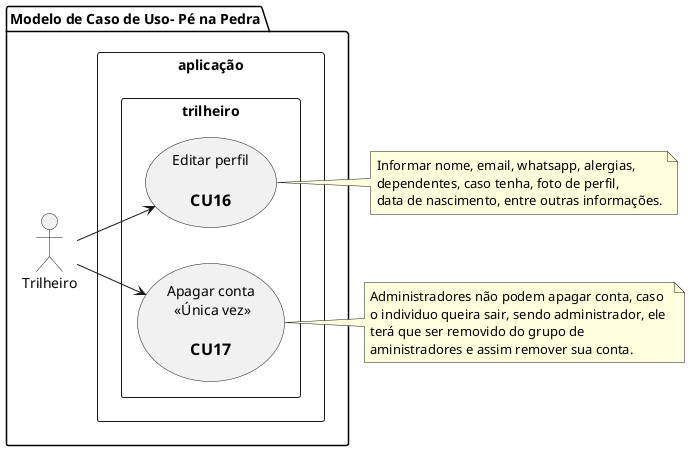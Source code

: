 @startuml pe_na_pedra_usecase_8
  left to right direction
  
  package "Modelo de Caso de Uso- Pé na Pedra" {
    :Trilheiro: as tr

    rectangle aplicação {
      rectangle trilheiro {
        usecase uc16 as "Editar perfil\n 
          == CU16"
        usecase uc17 as "Apagar conta\n <<Única vez>>\n 
          == CU17"
      }
    }
  }

  note right of uc16
    Informar nome, email, whatsapp, alergias,
    dependentes, caso tenha, foto de perfil,
    data de nascimento, entre outras informações.
  end note

  note right of uc17
    Administradores não podem apagar conta, caso
    o individuo queira sair, sendo administrador, ele 
    terá que ser removido do grupo de 
    aministradores e assim remover sua conta.
  end note

  tr --> uc16
  tr --> uc17
@enduml
